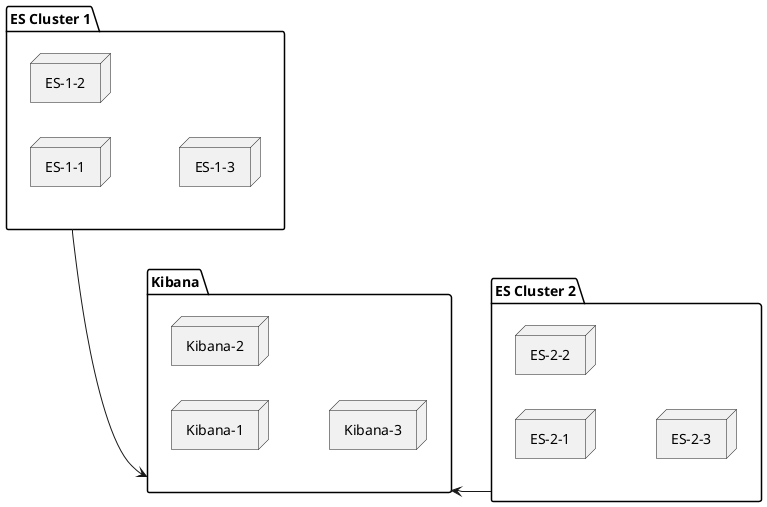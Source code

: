 @startuml

left to right direction

package Kibana {
  node "Kibana-1"
  node "Kibana-2"
  node "Kibana-3"
}

package "ES Cluster 1" as esc1 {
  node "ES-1-1"
  node "ES-1-2"
  node "ES-1-3"
}

package "ES Cluster 2" as esc2 {
  node "ES-2-1"
  node "ES-2-2"
  node "ES-2-3"
}

esc1 --> Kibana
Kibana <-- esc2

@enduml
